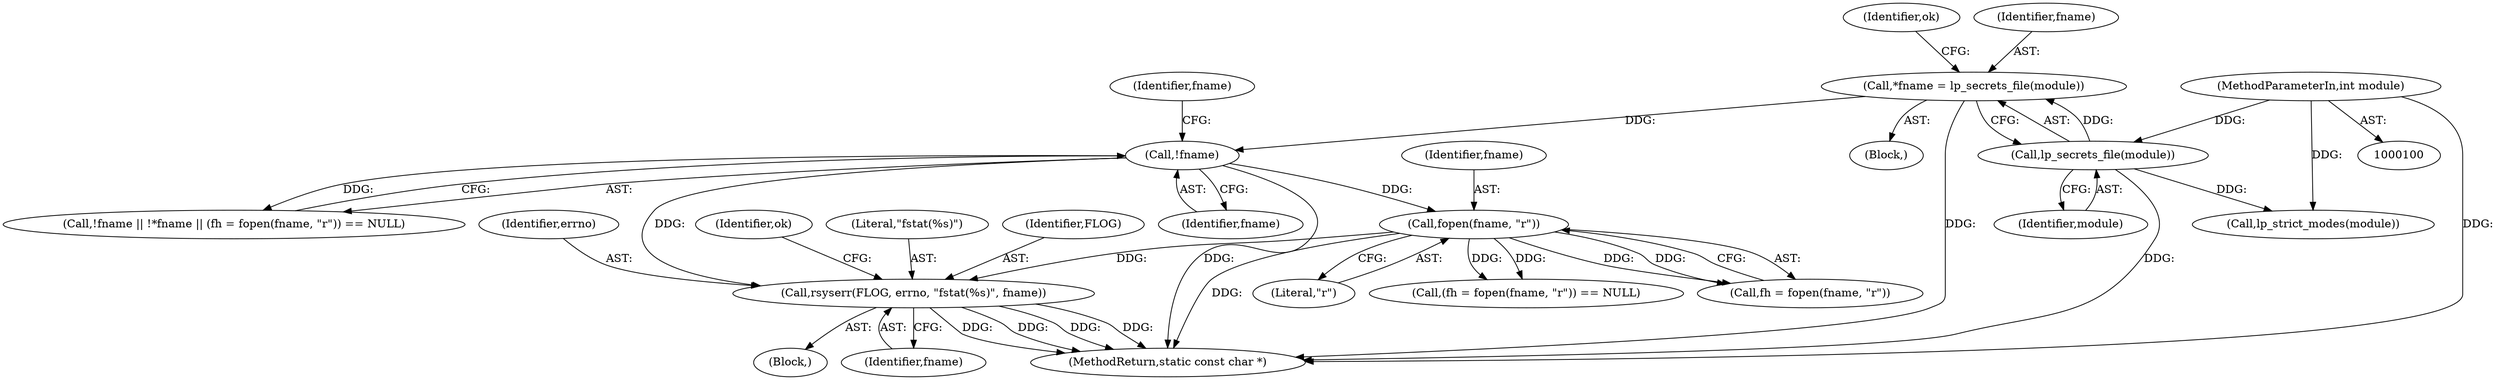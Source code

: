 digraph "0_samba_0dedfbce2c1b851684ba658861fe9d620636c56a@pointer" {
"1000161" [label="(Call,rsyserr(FLOG, errno, \"fstat(%s)\", fname))"];
"1000145" [label="(Call,fopen(fname, \"r\"))"];
"1000136" [label="(Call,!fname)"];
"1000110" [label="(Call,*fname = lp_secrets_file(module))"];
"1000112" [label="(Call,lp_secrets_file(module))"];
"1000101" [label="(MethodParameterIn,int module)"];
"1000143" [label="(Call,fh = fopen(fname, \"r\"))"];
"1000161" [label="(Call,rsyserr(FLOG, errno, \"fstat(%s)\", fname))"];
"1000137" [label="(Identifier,fname)"];
"1000141" [label="(Identifier,fname)"];
"1000164" [label="(Literal,\"fstat(%s)\")"];
"1000198" [label="(MethodReturn,static const char *)"];
"1000142" [label="(Call,(fh = fopen(fname, \"r\")) == NULL)"];
"1000110" [label="(Call,*fname = lp_secrets_file(module))"];
"1000162" [label="(Identifier,FLOG)"];
"1000145" [label="(Call,fopen(fname, \"r\"))"];
"1000171" [label="(Call,lp_strict_modes(module))"];
"1000117" [label="(Identifier,ok)"];
"1000135" [label="(Call,!fname || !*fname || (fh = fopen(fname, \"r\")) == NULL)"];
"1000146" [label="(Identifier,fname)"];
"1000106" [label="(Block,)"];
"1000112" [label="(Call,lp_secrets_file(module))"];
"1000111" [label="(Identifier,fname)"];
"1000101" [label="(MethodParameterIn,int module)"];
"1000163" [label="(Identifier,errno)"];
"1000113" [label="(Identifier,module)"];
"1000160" [label="(Block,)"];
"1000147" [label="(Literal,\"r\")"];
"1000167" [label="(Identifier,ok)"];
"1000165" [label="(Identifier,fname)"];
"1000136" [label="(Call,!fname)"];
"1000161" -> "1000160"  [label="AST: "];
"1000161" -> "1000165"  [label="CFG: "];
"1000162" -> "1000161"  [label="AST: "];
"1000163" -> "1000161"  [label="AST: "];
"1000164" -> "1000161"  [label="AST: "];
"1000165" -> "1000161"  [label="AST: "];
"1000167" -> "1000161"  [label="CFG: "];
"1000161" -> "1000198"  [label="DDG: "];
"1000161" -> "1000198"  [label="DDG: "];
"1000161" -> "1000198"  [label="DDG: "];
"1000161" -> "1000198"  [label="DDG: "];
"1000145" -> "1000161"  [label="DDG: "];
"1000136" -> "1000161"  [label="DDG: "];
"1000145" -> "1000143"  [label="AST: "];
"1000145" -> "1000147"  [label="CFG: "];
"1000146" -> "1000145"  [label="AST: "];
"1000147" -> "1000145"  [label="AST: "];
"1000143" -> "1000145"  [label="CFG: "];
"1000145" -> "1000198"  [label="DDG: "];
"1000145" -> "1000142"  [label="DDG: "];
"1000145" -> "1000142"  [label="DDG: "];
"1000145" -> "1000143"  [label="DDG: "];
"1000145" -> "1000143"  [label="DDG: "];
"1000136" -> "1000145"  [label="DDG: "];
"1000136" -> "1000135"  [label="AST: "];
"1000136" -> "1000137"  [label="CFG: "];
"1000137" -> "1000136"  [label="AST: "];
"1000141" -> "1000136"  [label="CFG: "];
"1000135" -> "1000136"  [label="CFG: "];
"1000136" -> "1000198"  [label="DDG: "];
"1000136" -> "1000135"  [label="DDG: "];
"1000110" -> "1000136"  [label="DDG: "];
"1000110" -> "1000106"  [label="AST: "];
"1000110" -> "1000112"  [label="CFG: "];
"1000111" -> "1000110"  [label="AST: "];
"1000112" -> "1000110"  [label="AST: "];
"1000117" -> "1000110"  [label="CFG: "];
"1000110" -> "1000198"  [label="DDG: "];
"1000112" -> "1000110"  [label="DDG: "];
"1000112" -> "1000113"  [label="CFG: "];
"1000113" -> "1000112"  [label="AST: "];
"1000112" -> "1000198"  [label="DDG: "];
"1000101" -> "1000112"  [label="DDG: "];
"1000112" -> "1000171"  [label="DDG: "];
"1000101" -> "1000100"  [label="AST: "];
"1000101" -> "1000198"  [label="DDG: "];
"1000101" -> "1000171"  [label="DDG: "];
}

